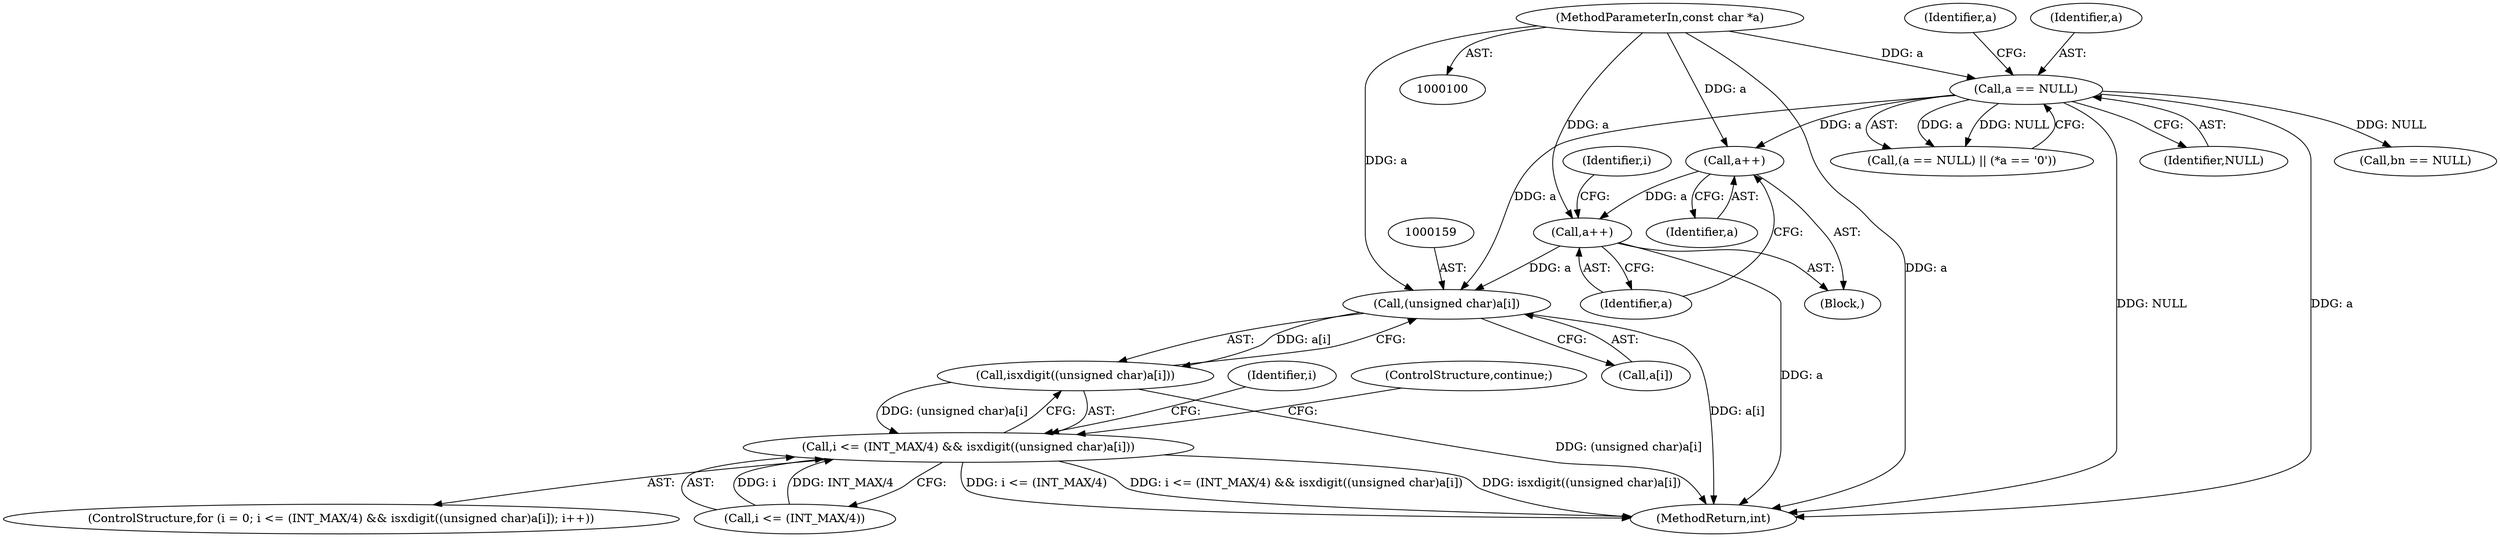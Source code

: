 digraph "0_openssl_c175308407858afff3fc8c2e5e085d94d12edc7d@array" {
"1000158" [label="(Call,(unsigned char)a[i])"];
"1000125" [label="(Call,a == NULL)"];
"1000102" [label="(MethodParameterIn,const char *a)"];
"1000145" [label="(Call,a++)"];
"1000143" [label="(Call,a++)"];
"1000157" [label="(Call,isxdigit((unsigned char)a[i]))"];
"1000151" [label="(Call,i <= (INT_MAX/4) && isxdigit((unsigned char)a[i]))"];
"1000130" [label="(Identifier,a)"];
"1000184" [label="(MethodReturn,int)"];
"1000125" [label="(Call,a == NULL)"];
"1000102" [label="(MethodParameterIn,const char *a)"];
"1000145" [label="(Call,a++)"];
"1000179" [label="(Call,bn == NULL)"];
"1000151" [label="(Call,i <= (INT_MAX/4) && isxdigit((unsigned char)a[i]))"];
"1000157" [label="(Call,isxdigit((unsigned char)a[i]))"];
"1000144" [label="(Identifier,a)"];
"1000127" [label="(Identifier,NULL)"];
"1000124" [label="(Call,(a == NULL) || (*a == '\0'))"];
"1000147" [label="(ControlStructure,for (i = 0; i <= (INT_MAX/4) && isxdigit((unsigned char)a[i]); i++))"];
"1000168" [label="(Identifier,i)"];
"1000152" [label="(Call,i <= (INT_MAX/4))"];
"1000165" [label="(ControlStructure,continue;)"];
"1000149" [label="(Identifier,i)"];
"1000158" [label="(Call,(unsigned char)a[i])"];
"1000139" [label="(Block,)"];
"1000160" [label="(Call,a[i])"];
"1000143" [label="(Call,a++)"];
"1000126" [label="(Identifier,a)"];
"1000146" [label="(Identifier,a)"];
"1000158" -> "1000157"  [label="AST: "];
"1000158" -> "1000160"  [label="CFG: "];
"1000159" -> "1000158"  [label="AST: "];
"1000160" -> "1000158"  [label="AST: "];
"1000157" -> "1000158"  [label="CFG: "];
"1000158" -> "1000184"  [label="DDG: a[i]"];
"1000158" -> "1000157"  [label="DDG: a[i]"];
"1000125" -> "1000158"  [label="DDG: a"];
"1000145" -> "1000158"  [label="DDG: a"];
"1000102" -> "1000158"  [label="DDG: a"];
"1000125" -> "1000124"  [label="AST: "];
"1000125" -> "1000127"  [label="CFG: "];
"1000126" -> "1000125"  [label="AST: "];
"1000127" -> "1000125"  [label="AST: "];
"1000130" -> "1000125"  [label="CFG: "];
"1000124" -> "1000125"  [label="CFG: "];
"1000125" -> "1000184"  [label="DDG: a"];
"1000125" -> "1000184"  [label="DDG: NULL"];
"1000125" -> "1000124"  [label="DDG: a"];
"1000125" -> "1000124"  [label="DDG: NULL"];
"1000102" -> "1000125"  [label="DDG: a"];
"1000125" -> "1000143"  [label="DDG: a"];
"1000125" -> "1000179"  [label="DDG: NULL"];
"1000102" -> "1000100"  [label="AST: "];
"1000102" -> "1000184"  [label="DDG: a"];
"1000102" -> "1000143"  [label="DDG: a"];
"1000102" -> "1000145"  [label="DDG: a"];
"1000145" -> "1000139"  [label="AST: "];
"1000145" -> "1000146"  [label="CFG: "];
"1000146" -> "1000145"  [label="AST: "];
"1000149" -> "1000145"  [label="CFG: "];
"1000145" -> "1000184"  [label="DDG: a"];
"1000143" -> "1000145"  [label="DDG: a"];
"1000143" -> "1000139"  [label="AST: "];
"1000143" -> "1000144"  [label="CFG: "];
"1000144" -> "1000143"  [label="AST: "];
"1000146" -> "1000143"  [label="CFG: "];
"1000157" -> "1000151"  [label="AST: "];
"1000151" -> "1000157"  [label="CFG: "];
"1000157" -> "1000184"  [label="DDG: (unsigned char)a[i]"];
"1000157" -> "1000151"  [label="DDG: (unsigned char)a[i]"];
"1000151" -> "1000147"  [label="AST: "];
"1000151" -> "1000152"  [label="CFG: "];
"1000152" -> "1000151"  [label="AST: "];
"1000165" -> "1000151"  [label="CFG: "];
"1000168" -> "1000151"  [label="CFG: "];
"1000151" -> "1000184"  [label="DDG: i <= (INT_MAX/4) && isxdigit((unsigned char)a[i])"];
"1000151" -> "1000184"  [label="DDG: isxdigit((unsigned char)a[i])"];
"1000151" -> "1000184"  [label="DDG: i <= (INT_MAX/4)"];
"1000152" -> "1000151"  [label="DDG: i"];
"1000152" -> "1000151"  [label="DDG: INT_MAX/4"];
}
